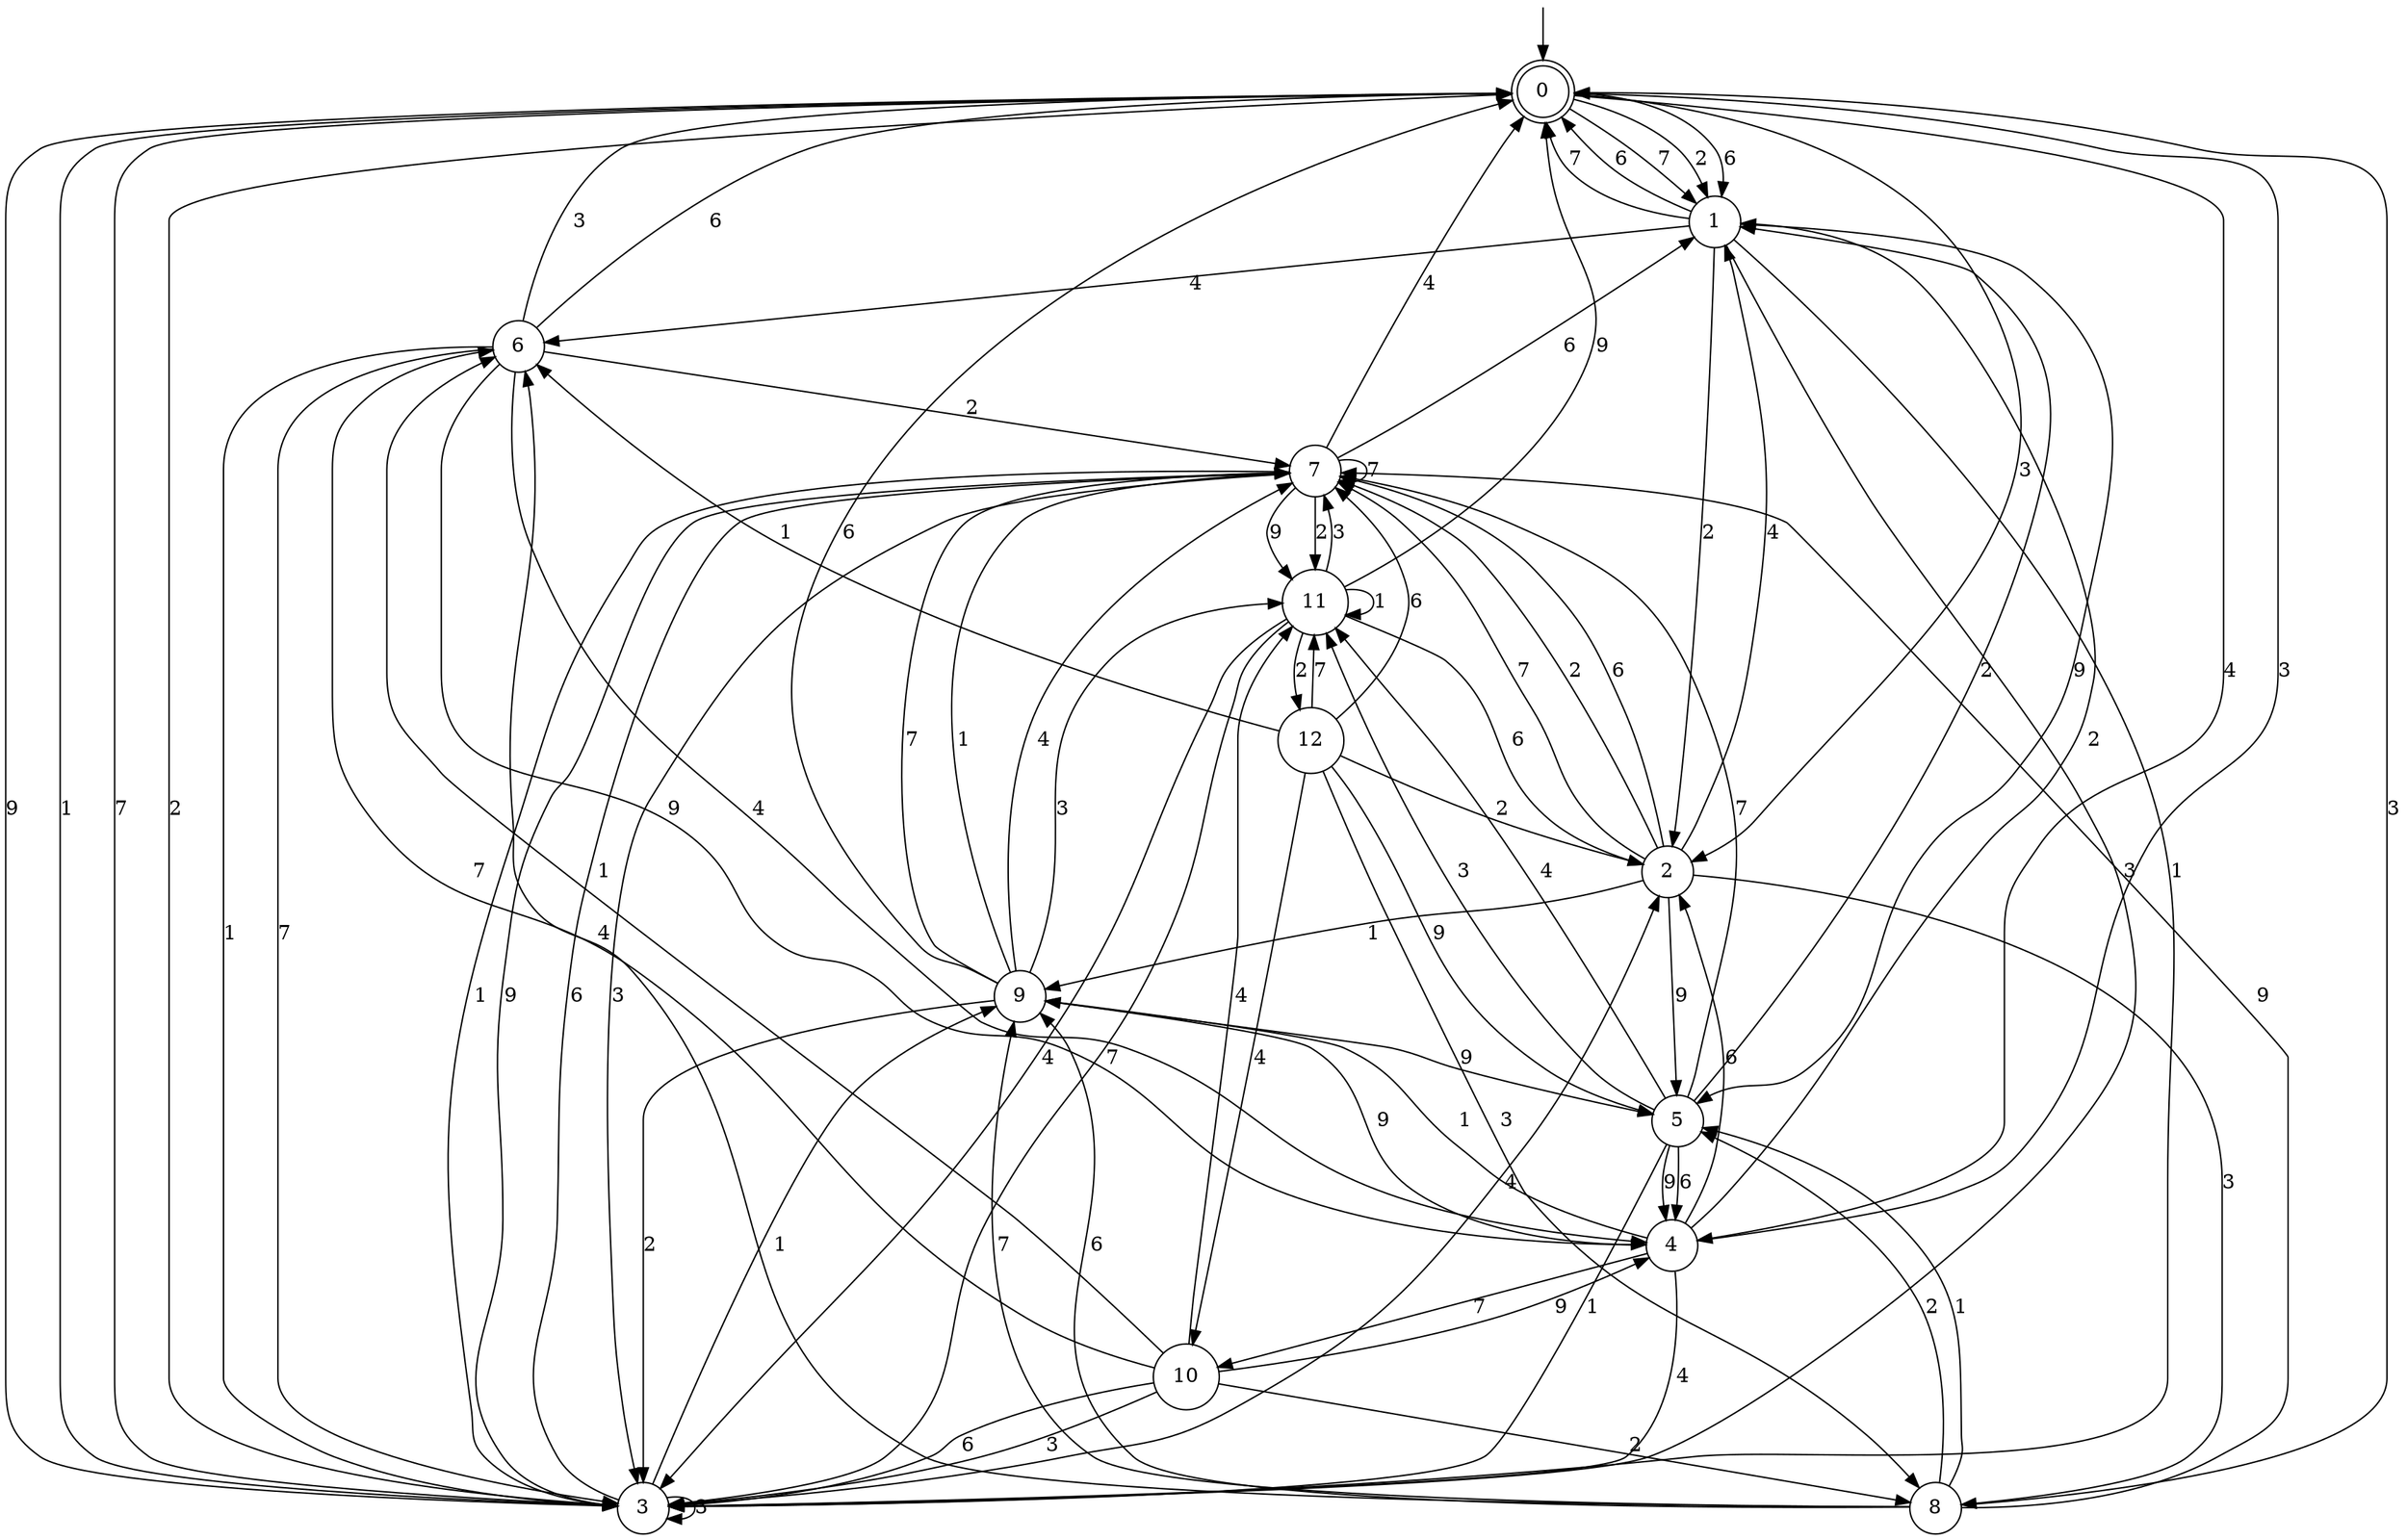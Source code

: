 digraph g {

	s0 [shape="doublecircle" label="0"];
	s1 [shape="circle" label="1"];
	s2 [shape="circle" label="2"];
	s3 [shape="circle" label="3"];
	s4 [shape="circle" label="4"];
	s5 [shape="circle" label="5"];
	s6 [shape="circle" label="6"];
	s7 [shape="circle" label="7"];
	s8 [shape="circle" label="8"];
	s9 [shape="circle" label="9"];
	s10 [shape="circle" label="10"];
	s11 [shape="circle" label="11"];
	s12 [shape="circle" label="12"];
	s0 -> s1 [label="7"];
	s0 -> s2 [label="3"];
	s0 -> s3 [label="9"];
	s0 -> s1 [label="2"];
	s0 -> s3 [label="1"];
	s0 -> s1 [label="6"];
	s0 -> s4 [label="4"];
	s1 -> s0 [label="7"];
	s1 -> s3 [label="3"];
	s1 -> s5 [label="9"];
	s1 -> s2 [label="2"];
	s1 -> s3 [label="1"];
	s1 -> s0 [label="6"];
	s1 -> s6 [label="4"];
	s2 -> s7 [label="7"];
	s2 -> s8 [label="3"];
	s2 -> s5 [label="9"];
	s2 -> s7 [label="2"];
	s2 -> s9 [label="1"];
	s2 -> s7 [label="6"];
	s2 -> s1 [label="4"];
	s3 -> s0 [label="7"];
	s3 -> s3 [label="3"];
	s3 -> s7 [label="9"];
	s3 -> s0 [label="2"];
	s3 -> s9 [label="1"];
	s3 -> s7 [label="6"];
	s3 -> s2 [label="4"];
	s4 -> s10 [label="7"];
	s4 -> s0 [label="3"];
	s4 -> s9 [label="9"];
	s4 -> s1 [label="2"];
	s4 -> s9 [label="1"];
	s4 -> s2 [label="6"];
	s4 -> s3 [label="4"];
	s5 -> s7 [label="7"];
	s5 -> s11 [label="3"];
	s5 -> s4 [label="9"];
	s5 -> s1 [label="2"];
	s5 -> s3 [label="1"];
	s5 -> s4 [label="6"];
	s5 -> s11 [label="4"];
	s6 -> s3 [label="7"];
	s6 -> s0 [label="3"];
	s6 -> s4 [label="9"];
	s6 -> s7 [label="2"];
	s6 -> s3 [label="1"];
	s6 -> s0 [label="6"];
	s6 -> s4 [label="4"];
	s7 -> s7 [label="7"];
	s7 -> s3 [label="3"];
	s7 -> s11 [label="9"];
	s7 -> s11 [label="2"];
	s7 -> s3 [label="1"];
	s7 -> s1 [label="6"];
	s7 -> s0 [label="4"];
	s8 -> s9 [label="7"];
	s8 -> s0 [label="3"];
	s8 -> s7 [label="9"];
	s8 -> s5 [label="2"];
	s8 -> s5 [label="1"];
	s8 -> s9 [label="6"];
	s8 -> s6 [label="4"];
	s9 -> s7 [label="7"];
	s9 -> s11 [label="3"];
	s9 -> s5 [label="9"];
	s9 -> s3 [label="2"];
	s9 -> s7 [label="1"];
	s9 -> s0 [label="6"];
	s9 -> s7 [label="4"];
	s10 -> s6 [label="7"];
	s10 -> s3 [label="3"];
	s10 -> s4 [label="9"];
	s10 -> s8 [label="2"];
	s10 -> s6 [label="1"];
	s10 -> s3 [label="6"];
	s10 -> s11 [label="4"];
	s11 -> s3 [label="7"];
	s11 -> s7 [label="3"];
	s11 -> s0 [label="9"];
	s11 -> s12 [label="2"];
	s11 -> s11 [label="1"];
	s11 -> s2 [label="6"];
	s11 -> s3 [label="4"];
	s12 -> s11 [label="7"];
	s12 -> s8 [label="3"];
	s12 -> s5 [label="9"];
	s12 -> s2 [label="2"];
	s12 -> s6 [label="1"];
	s12 -> s7 [label="6"];
	s12 -> s10 [label="4"];

__start0 [label="" shape="none" width="0" height="0"];
__start0 -> s0;

}
